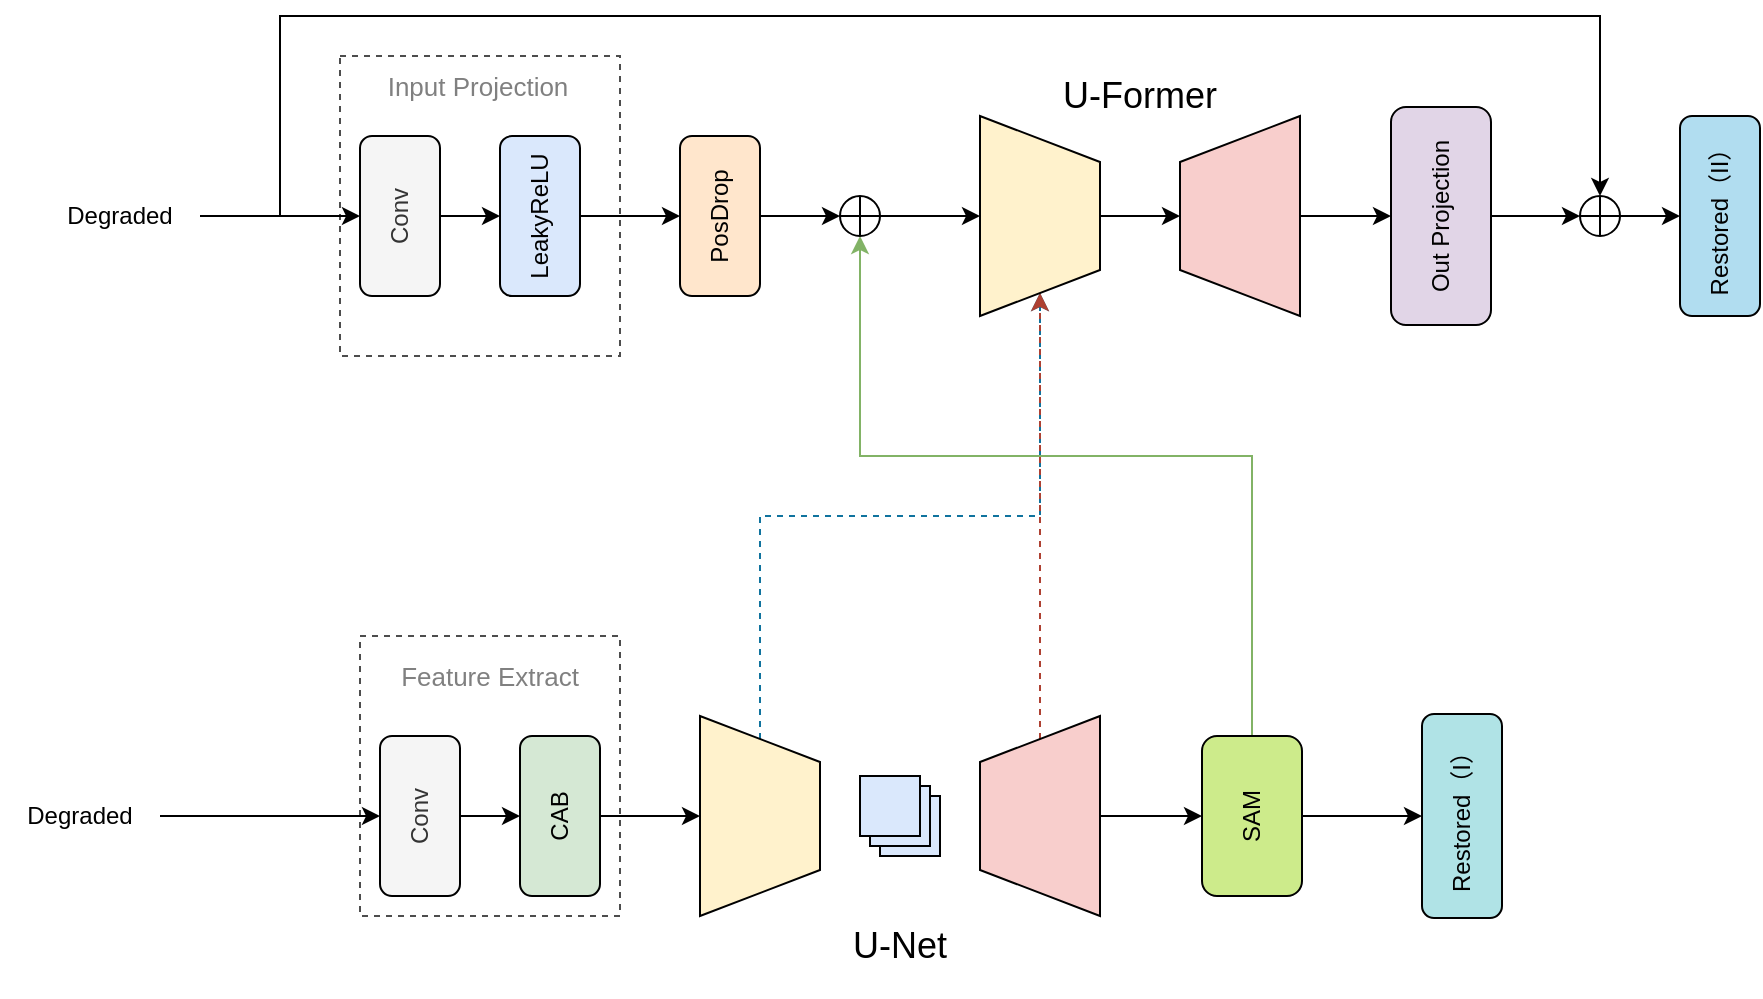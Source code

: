 <mxfile version="15.6.5" type="github">
  <diagram id="py5yeUaVm4n7BHrZ4ISx" name="第 1 页">
    <mxGraphModel dx="1865" dy="547" grid="1" gridSize="10" guides="1" tooltips="1" connect="1" arrows="1" fold="1" page="1" pageScale="1" pageWidth="827" pageHeight="1169" math="0" shadow="0">
      <root>
        <mxCell id="0" />
        <mxCell id="1" parent="0" />
        <mxCell id="Ckwlon2BifFLdE8AZgkC-35" value="&lt;pre style=&quot;background-color: rgb(255 , 255 , 255) ; font-family: &amp;quot;jetbrains mono&amp;quot; , monospace ; font-size: 10px&quot;&gt;&lt;br&gt;&lt;/pre&gt;" style="rounded=0;whiteSpace=wrap;html=1;verticalAlign=top;fillColor=none;align=center;dashed=1;strokeColor=#4D4D4D;fontColor=default;" parent="1" vertex="1">
          <mxGeometry x="130" y="580" width="140" height="150" as="geometry" />
        </mxCell>
        <mxCell id="Ckwlon2BifFLdE8AZgkC-6" value="&lt;pre style=&quot;background-color: rgb(255 , 255 , 255) ; font-family: &amp;quot;jetbrains mono&amp;quot; , monospace ; font-size: 10px&quot;&gt;&lt;br&gt;&lt;/pre&gt;" style="rounded=0;whiteSpace=wrap;html=1;verticalAlign=top;fillColor=none;align=center;dashed=1;strokeColor=#4D4D4D;fontColor=#666666;" parent="1" vertex="1">
          <mxGeometry x="140" y="870" width="130" height="140" as="geometry" />
        </mxCell>
        <mxCell id="Ckwlon2BifFLdE8AZgkC-3" value="" style="edgeStyle=orthogonalEdgeStyle;rounded=0;orthogonalLoop=1;jettySize=auto;html=1;" parent="1" source="Ckwlon2BifFLdE8AZgkC-1" target="Ckwlon2BifFLdE8AZgkC-2" edge="1">
          <mxGeometry relative="1" as="geometry" />
        </mxCell>
        <mxCell id="Ckwlon2BifFLdE8AZgkC-1" value="Degraded" style="rounded=0;whiteSpace=wrap;html=1;fillColor=none;strokeColor=none;fontColor=default;" parent="1" vertex="1">
          <mxGeometry x="-40" y="940" width="80" height="40" as="geometry" />
        </mxCell>
        <mxCell id="Ckwlon2BifFLdE8AZgkC-5" style="edgeStyle=orthogonalEdgeStyle;rounded=0;orthogonalLoop=1;jettySize=auto;html=1;exitX=0.5;exitY=1;exitDx=0;exitDy=0;entryX=0.5;entryY=0;entryDx=0;entryDy=0;" parent="1" source="Ckwlon2BifFLdE8AZgkC-2" target="Ckwlon2BifFLdE8AZgkC-4" edge="1">
          <mxGeometry relative="1" as="geometry" />
        </mxCell>
        <mxCell id="Ckwlon2BifFLdE8AZgkC-2" value="Conv" style="rounded=1;whiteSpace=wrap;html=1;rotation=-90;verticalAlign=middle;fillColor=#f5f5f5;strokeColor=#000000;fontColor=#333333;" parent="1" vertex="1">
          <mxGeometry x="130" y="940" width="80" height="40" as="geometry" />
        </mxCell>
        <mxCell id="Ckwlon2BifFLdE8AZgkC-9" style="edgeStyle=orthogonalEdgeStyle;rounded=0;orthogonalLoop=1;jettySize=auto;html=1;exitX=0.5;exitY=1;exitDx=0;exitDy=0;entryX=0.5;entryY=0;entryDx=0;entryDy=0;" parent="1" source="Ckwlon2BifFLdE8AZgkC-4" target="Ckwlon2BifFLdE8AZgkC-7" edge="1">
          <mxGeometry relative="1" as="geometry" />
        </mxCell>
        <mxCell id="Ckwlon2BifFLdE8AZgkC-4" value="CAB" style="rounded=1;whiteSpace=wrap;html=1;rotation=-90;verticalAlign=middle;fillColor=#d5e8d4;strokeColor=#000000;fontColor=default;" parent="1" vertex="1">
          <mxGeometry x="200" y="940" width="80" height="40" as="geometry" />
        </mxCell>
        <mxCell id="Ckwlon2BifFLdE8AZgkC-26" style="edgeStyle=orthogonalEdgeStyle;rounded=0;orthogonalLoop=1;jettySize=auto;html=1;exitX=1;exitY=0.5;exitDx=0;exitDy=0;fontColor=#FF170F;dashed=1;fillColor=#b1ddf0;strokeColor=#10739e;" parent="1" source="Ckwlon2BifFLdE8AZgkC-7" target="Ckwlon2BifFLdE8AZgkC-21" edge="1">
          <mxGeometry relative="1" as="geometry">
            <Array as="points">
              <mxPoint x="340" y="810" />
              <mxPoint x="480" y="810" />
            </Array>
          </mxGeometry>
        </mxCell>
        <mxCell id="Ckwlon2BifFLdE8AZgkC-7" value="" style="verticalLabelPosition=middle;verticalAlign=middle;html=1;shape=trapezoid;perimeter=trapezoidPerimeter;whiteSpace=wrap;size=0.23;arcSize=10;flipV=1;labelPosition=center;align=center;rotation=-90;fillColor=#fff2cc;strokeColor=#000000;fontColor=default;" parent="1" vertex="1">
          <mxGeometry x="290" y="930" width="100" height="60" as="geometry" />
        </mxCell>
        <mxCell id="Ckwlon2BifFLdE8AZgkC-14" value="" style="edgeStyle=orthogonalEdgeStyle;rounded=0;orthogonalLoop=1;jettySize=auto;html=1;" parent="1" source="Ckwlon2BifFLdE8AZgkC-8" target="Ckwlon2BifFLdE8AZgkC-10" edge="1">
          <mxGeometry relative="1" as="geometry" />
        </mxCell>
        <mxCell id="Ckwlon2BifFLdE8AZgkC-25" style="edgeStyle=orthogonalEdgeStyle;rounded=0;orthogonalLoop=1;jettySize=auto;html=1;exitX=0;exitY=0.5;exitDx=0;exitDy=0;entryX=0;entryY=0.5;entryDx=0;entryDy=0;fontColor=#FF170F;dashed=1;fillColor=#fad9d5;strokeColor=#ae4132;" parent="1" source="Ckwlon2BifFLdE8AZgkC-8" target="Ckwlon2BifFLdE8AZgkC-21" edge="1">
          <mxGeometry relative="1" as="geometry" />
        </mxCell>
        <mxCell id="Ckwlon2BifFLdE8AZgkC-8" value="" style="verticalLabelPosition=middle;verticalAlign=middle;html=1;shape=trapezoid;perimeter=trapezoidPerimeter;whiteSpace=wrap;size=0.23;arcSize=10;flipV=1;labelPosition=center;align=center;rotation=90;fillColor=#f8cecc;strokeColor=#000000;fontColor=default;" parent="1" vertex="1">
          <mxGeometry x="430" y="930" width="100" height="60" as="geometry" />
        </mxCell>
        <mxCell id="Ckwlon2BifFLdE8AZgkC-13" value="" style="edgeStyle=orthogonalEdgeStyle;rounded=0;orthogonalLoop=1;jettySize=auto;html=1;" parent="1" source="Ckwlon2BifFLdE8AZgkC-10" target="Ckwlon2BifFLdE8AZgkC-12" edge="1">
          <mxGeometry relative="1" as="geometry" />
        </mxCell>
        <mxCell id="Ckwlon2BifFLdE8AZgkC-59" style="edgeStyle=orthogonalEdgeStyle;rounded=0;orthogonalLoop=1;jettySize=auto;html=1;exitX=1;exitY=0.5;exitDx=0;exitDy=0;entryX=0.5;entryY=1;entryDx=0;entryDy=0;fontColor=#FF170F;fillColor=#d5e8d4;strokeColor=#82b366;gradientColor=#97d077;" parent="1" source="Ckwlon2BifFLdE8AZgkC-10" target="Ckwlon2BifFLdE8AZgkC-56" edge="1">
          <mxGeometry relative="1" as="geometry">
            <Array as="points">
              <mxPoint x="586" y="780" />
              <mxPoint x="390" y="780" />
            </Array>
          </mxGeometry>
        </mxCell>
        <mxCell id="Ckwlon2BifFLdE8AZgkC-10" value="SAM" style="rounded=1;whiteSpace=wrap;html=1;rotation=-90;verticalAlign=middle;fillColor=#cdeb8b;strokeColor=#000000;fontColor=default;" parent="1" vertex="1">
          <mxGeometry x="546" y="935" width="80" height="50" as="geometry" />
        </mxCell>
        <mxCell id="Ckwlon2BifFLdE8AZgkC-12" value="Restored（I）" style="rounded=1;whiteSpace=wrap;html=1;rotation=-90;verticalAlign=middle;fillColor=#b0e3e6;strokeColor=#000000;fontColor=default;" parent="1" vertex="1">
          <mxGeometry x="640" y="940" width="102" height="40" as="geometry" />
        </mxCell>
        <mxCell id="Ckwlon2BifFLdE8AZgkC-15" value="" style="verticalLabelPosition=bottom;verticalAlign=top;html=1;shape=mxgraph.basic.layered_rect;dx=10;outlineConnect=0;fillColor=#dae8fc;strokeColor=#000000;fontColor=default;" parent="1" vertex="1">
          <mxGeometry x="390" y="940" width="40" height="40" as="geometry" />
        </mxCell>
        <mxCell id="Ckwlon2BifFLdE8AZgkC-18" value="&lt;h2&gt;&lt;span style=&quot;font-weight: normal&quot;&gt;U-Net&lt;/span&gt;&lt;/h2&gt;" style="text;html=1;strokeColor=none;fillColor=none;align=center;verticalAlign=middle;whiteSpace=wrap;rounded=0;" parent="1" vertex="1">
          <mxGeometry x="360" y="1010" width="100" height="30" as="geometry" />
        </mxCell>
        <mxCell id="Ckwlon2BifFLdE8AZgkC-20" value="&lt;h3&gt;&lt;font color=&quot;#808080&quot; style=&quot;font-weight: normal ; font-size: 13px&quot;&gt;Feature Extract&lt;/font&gt;&lt;/h3&gt;" style="text;html=1;strokeColor=none;fillColor=none;align=center;verticalAlign=middle;whiteSpace=wrap;rounded=0;fontColor=#FF170F;" parent="1" vertex="1">
          <mxGeometry x="140" y="880" width="130" height="20" as="geometry" />
        </mxCell>
        <mxCell id="Ckwlon2BifFLdE8AZgkC-24" value="" style="edgeStyle=orthogonalEdgeStyle;rounded=0;orthogonalLoop=1;jettySize=auto;html=1;fontColor=#FF170F;" parent="1" source="Ckwlon2BifFLdE8AZgkC-21" target="Ckwlon2BifFLdE8AZgkC-22" edge="1">
          <mxGeometry relative="1" as="geometry" />
        </mxCell>
        <mxCell id="Ckwlon2BifFLdE8AZgkC-21" value="" style="verticalLabelPosition=middle;verticalAlign=middle;html=1;shape=trapezoid;perimeter=trapezoidPerimeter;whiteSpace=wrap;size=0.23;arcSize=10;flipV=1;labelPosition=center;align=center;rotation=-90;fillColor=#fff2cc;strokeColor=#000000;fontColor=default;" parent="1" vertex="1">
          <mxGeometry x="430" y="630" width="100" height="60" as="geometry" />
        </mxCell>
        <mxCell id="Ckwlon2BifFLdE8AZgkC-66" value="" style="edgeStyle=orthogonalEdgeStyle;rounded=0;orthogonalLoop=1;jettySize=auto;html=1;fontColor=#FF170F;" parent="1" source="Ckwlon2BifFLdE8AZgkC-22" target="Ckwlon2BifFLdE8AZgkC-65" edge="1">
          <mxGeometry relative="1" as="geometry" />
        </mxCell>
        <mxCell id="Ckwlon2BifFLdE8AZgkC-22" value="" style="verticalLabelPosition=middle;verticalAlign=middle;html=1;shape=trapezoid;perimeter=trapezoidPerimeter;whiteSpace=wrap;size=0.23;arcSize=10;flipV=1;labelPosition=center;align=center;rotation=90;fillColor=#f8cecc;strokeColor=#000000;fontColor=default;" parent="1" vertex="1">
          <mxGeometry x="530" y="630" width="100" height="60" as="geometry" />
        </mxCell>
        <mxCell id="Ckwlon2BifFLdE8AZgkC-23" value="&lt;h2&gt;&lt;span style=&quot;font-weight: normal&quot;&gt;U-Former&lt;/span&gt;&lt;/h2&gt;" style="text;html=1;strokeColor=none;fillColor=none;align=center;verticalAlign=middle;whiteSpace=wrap;rounded=0;" parent="1" vertex="1">
          <mxGeometry x="480" y="585" width="100" height="30" as="geometry" />
        </mxCell>
        <mxCell id="Ckwlon2BifFLdE8AZgkC-50" value="" style="edgeStyle=orthogonalEdgeStyle;rounded=0;orthogonalLoop=1;jettySize=auto;html=1;fontColor=#FF170F;strokeColor=default;labelBackgroundColor=default;" parent="1" source="Ckwlon2BifFLdE8AZgkC-28" target="Ckwlon2BifFLdE8AZgkC-33" edge="1">
          <mxGeometry relative="1" as="geometry" />
        </mxCell>
        <mxCell id="ETKLxBbiwb28MDYgb0md-58" style="edgeStyle=orthogonalEdgeStyle;rounded=0;orthogonalLoop=1;jettySize=auto;html=1;exitX=1;exitY=0.5;exitDx=0;exitDy=0;entryX=0.5;entryY=0;entryDx=0;entryDy=0;labelBackgroundColor=default;fontSize=13;fontColor=default;strokeColor=default;" edge="1" parent="1" target="ETKLxBbiwb28MDYgb0md-53">
          <mxGeometry relative="1" as="geometry">
            <mxPoint x="60" y="660" as="sourcePoint" />
            <Array as="points">
              <mxPoint x="100" y="660" />
              <mxPoint x="100" y="560" />
              <mxPoint x="760" y="560" />
            </Array>
          </mxGeometry>
        </mxCell>
        <mxCell id="Ckwlon2BifFLdE8AZgkC-28" value="Degraded" style="rounded=0;whiteSpace=wrap;html=1;fillColor=none;strokeColor=none;fontColor=default;" parent="1" vertex="1">
          <mxGeometry x="-20" y="640" width="80" height="40" as="geometry" />
        </mxCell>
        <mxCell id="Ckwlon2BifFLdE8AZgkC-32" style="edgeStyle=orthogonalEdgeStyle;rounded=0;orthogonalLoop=1;jettySize=auto;html=1;exitX=0.5;exitY=1;exitDx=0;exitDy=0;entryX=0.5;entryY=0;entryDx=0;entryDy=0;" parent="1" source="Ckwlon2BifFLdE8AZgkC-33" target="Ckwlon2BifFLdE8AZgkC-34" edge="1">
          <mxGeometry relative="1" as="geometry" />
        </mxCell>
        <mxCell id="Ckwlon2BifFLdE8AZgkC-33" value="Conv" style="rounded=1;whiteSpace=wrap;html=1;rotation=-90;verticalAlign=middle;fillColor=#f5f5f5;strokeColor=#000000;fontColor=#333333;" parent="1" vertex="1">
          <mxGeometry x="120" y="640" width="80" height="40" as="geometry" />
        </mxCell>
        <mxCell id="Ckwlon2BifFLdE8AZgkC-51" style="edgeStyle=orthogonalEdgeStyle;rounded=0;orthogonalLoop=1;jettySize=auto;html=1;exitX=0.5;exitY=1;exitDx=0;exitDy=0;entryX=0.5;entryY=0;entryDx=0;entryDy=0;fontColor=#FF170F;" parent="1" source="Ckwlon2BifFLdE8AZgkC-34" target="Ckwlon2BifFLdE8AZgkC-36" edge="1">
          <mxGeometry relative="1" as="geometry" />
        </mxCell>
        <mxCell id="Ckwlon2BifFLdE8AZgkC-34" value="LeakyReLU" style="rounded=1;whiteSpace=wrap;html=1;rotation=-90;verticalAlign=middle;fillColor=#dae8fc;strokeColor=#000000;fontColor=default;" parent="1" vertex="1">
          <mxGeometry x="190" y="640" width="80" height="40" as="geometry" />
        </mxCell>
        <mxCell id="Ckwlon2BifFLdE8AZgkC-57" value="" style="edgeStyle=orthogonalEdgeStyle;rounded=0;orthogonalLoop=1;jettySize=auto;html=1;fontColor=#FF170F;" parent="1" source="Ckwlon2BifFLdE8AZgkC-36" target="Ckwlon2BifFLdE8AZgkC-56" edge="1">
          <mxGeometry relative="1" as="geometry" />
        </mxCell>
        <mxCell id="Ckwlon2BifFLdE8AZgkC-36" value="PosDrop" style="rounded=1;whiteSpace=wrap;html=1;rotation=-90;verticalAlign=middle;fillColor=#ffe6cc;strokeColor=#000000;fontColor=default;" parent="1" vertex="1">
          <mxGeometry x="280" y="640" width="80" height="40" as="geometry" />
        </mxCell>
        <mxCell id="Ckwlon2BifFLdE8AZgkC-53" value="&lt;h3&gt;&lt;span style=&quot;font-weight: normal&quot;&gt;&lt;font color=&quot;#808080&quot; style=&quot;font-size: 13px&quot;&gt;Input Projection&lt;/font&gt;&lt;/span&gt;&lt;/h3&gt;" style="text;html=1;strokeColor=none;fillColor=none;align=center;verticalAlign=middle;whiteSpace=wrap;rounded=0;fontColor=#FF170F;" parent="1" vertex="1">
          <mxGeometry x="134" y="585" width="130" height="20" as="geometry" />
        </mxCell>
        <mxCell id="Ckwlon2BifFLdE8AZgkC-58" value="" style="edgeStyle=orthogonalEdgeStyle;rounded=0;orthogonalLoop=1;jettySize=auto;html=1;fontColor=#FF170F;" parent="1" source="Ckwlon2BifFLdE8AZgkC-56" target="Ckwlon2BifFLdE8AZgkC-21" edge="1">
          <mxGeometry relative="1" as="geometry" />
        </mxCell>
        <mxCell id="Ckwlon2BifFLdE8AZgkC-56" value="" style="shape=orEllipse;perimeter=ellipsePerimeter;whiteSpace=wrap;html=1;backgroundOutline=1;fontColor=#FF170F;strokeColor=#000000;align=center;verticalAlign=top;fillColor=default;" parent="1" vertex="1">
          <mxGeometry x="380" y="650" width="20" height="20" as="geometry" />
        </mxCell>
        <mxCell id="Ckwlon2BifFLdE8AZgkC-60" value="Restored（II）" style="rounded=1;whiteSpace=wrap;html=1;rotation=-90;verticalAlign=middle;fillColor=#b1ddf0;strokeColor=default;fontColor=default;labelBackgroundColor=none;" parent="1" vertex="1">
          <mxGeometry x="770" y="640" width="100" height="40" as="geometry" />
        </mxCell>
        <mxCell id="ETKLxBbiwb28MDYgb0md-56" style="edgeStyle=orthogonalEdgeStyle;rounded=0;orthogonalLoop=1;jettySize=auto;html=1;exitX=0.5;exitY=1;exitDx=0;exitDy=0;entryX=0;entryY=0.5;entryDx=0;entryDy=0;labelBackgroundColor=default;fontSize=13;fontColor=default;strokeColor=default;" edge="1" parent="1" source="Ckwlon2BifFLdE8AZgkC-65" target="ETKLxBbiwb28MDYgb0md-53">
          <mxGeometry relative="1" as="geometry" />
        </mxCell>
        <mxCell id="Ckwlon2BifFLdE8AZgkC-65" value="Out Projection" style="rounded=1;whiteSpace=wrap;html=1;rotation=-90;verticalAlign=middle;fillColor=#e1d5e7;strokeColor=#000000;fontColor=default;" parent="1" vertex="1">
          <mxGeometry x="626" y="635" width="109" height="50" as="geometry" />
        </mxCell>
        <mxCell id="ETKLxBbiwb28MDYgb0md-57" style="edgeStyle=orthogonalEdgeStyle;rounded=0;orthogonalLoop=1;jettySize=auto;html=1;exitX=1;exitY=0.5;exitDx=0;exitDy=0;labelBackgroundColor=default;fontSize=13;fontColor=default;strokeColor=default;" edge="1" parent="1" source="ETKLxBbiwb28MDYgb0md-53" target="Ckwlon2BifFLdE8AZgkC-60">
          <mxGeometry relative="1" as="geometry" />
        </mxCell>
        <mxCell id="ETKLxBbiwb28MDYgb0md-53" value="" style="shape=orEllipse;perimeter=ellipsePerimeter;whiteSpace=wrap;html=1;backgroundOutline=1;fontColor=default;strokeColor=default;align=center;verticalAlign=top;fillColor=default;labelBackgroundColor=default;" vertex="1" parent="1">
          <mxGeometry x="750" y="650" width="20" height="20" as="geometry" />
        </mxCell>
      </root>
    </mxGraphModel>
  </diagram>
</mxfile>

